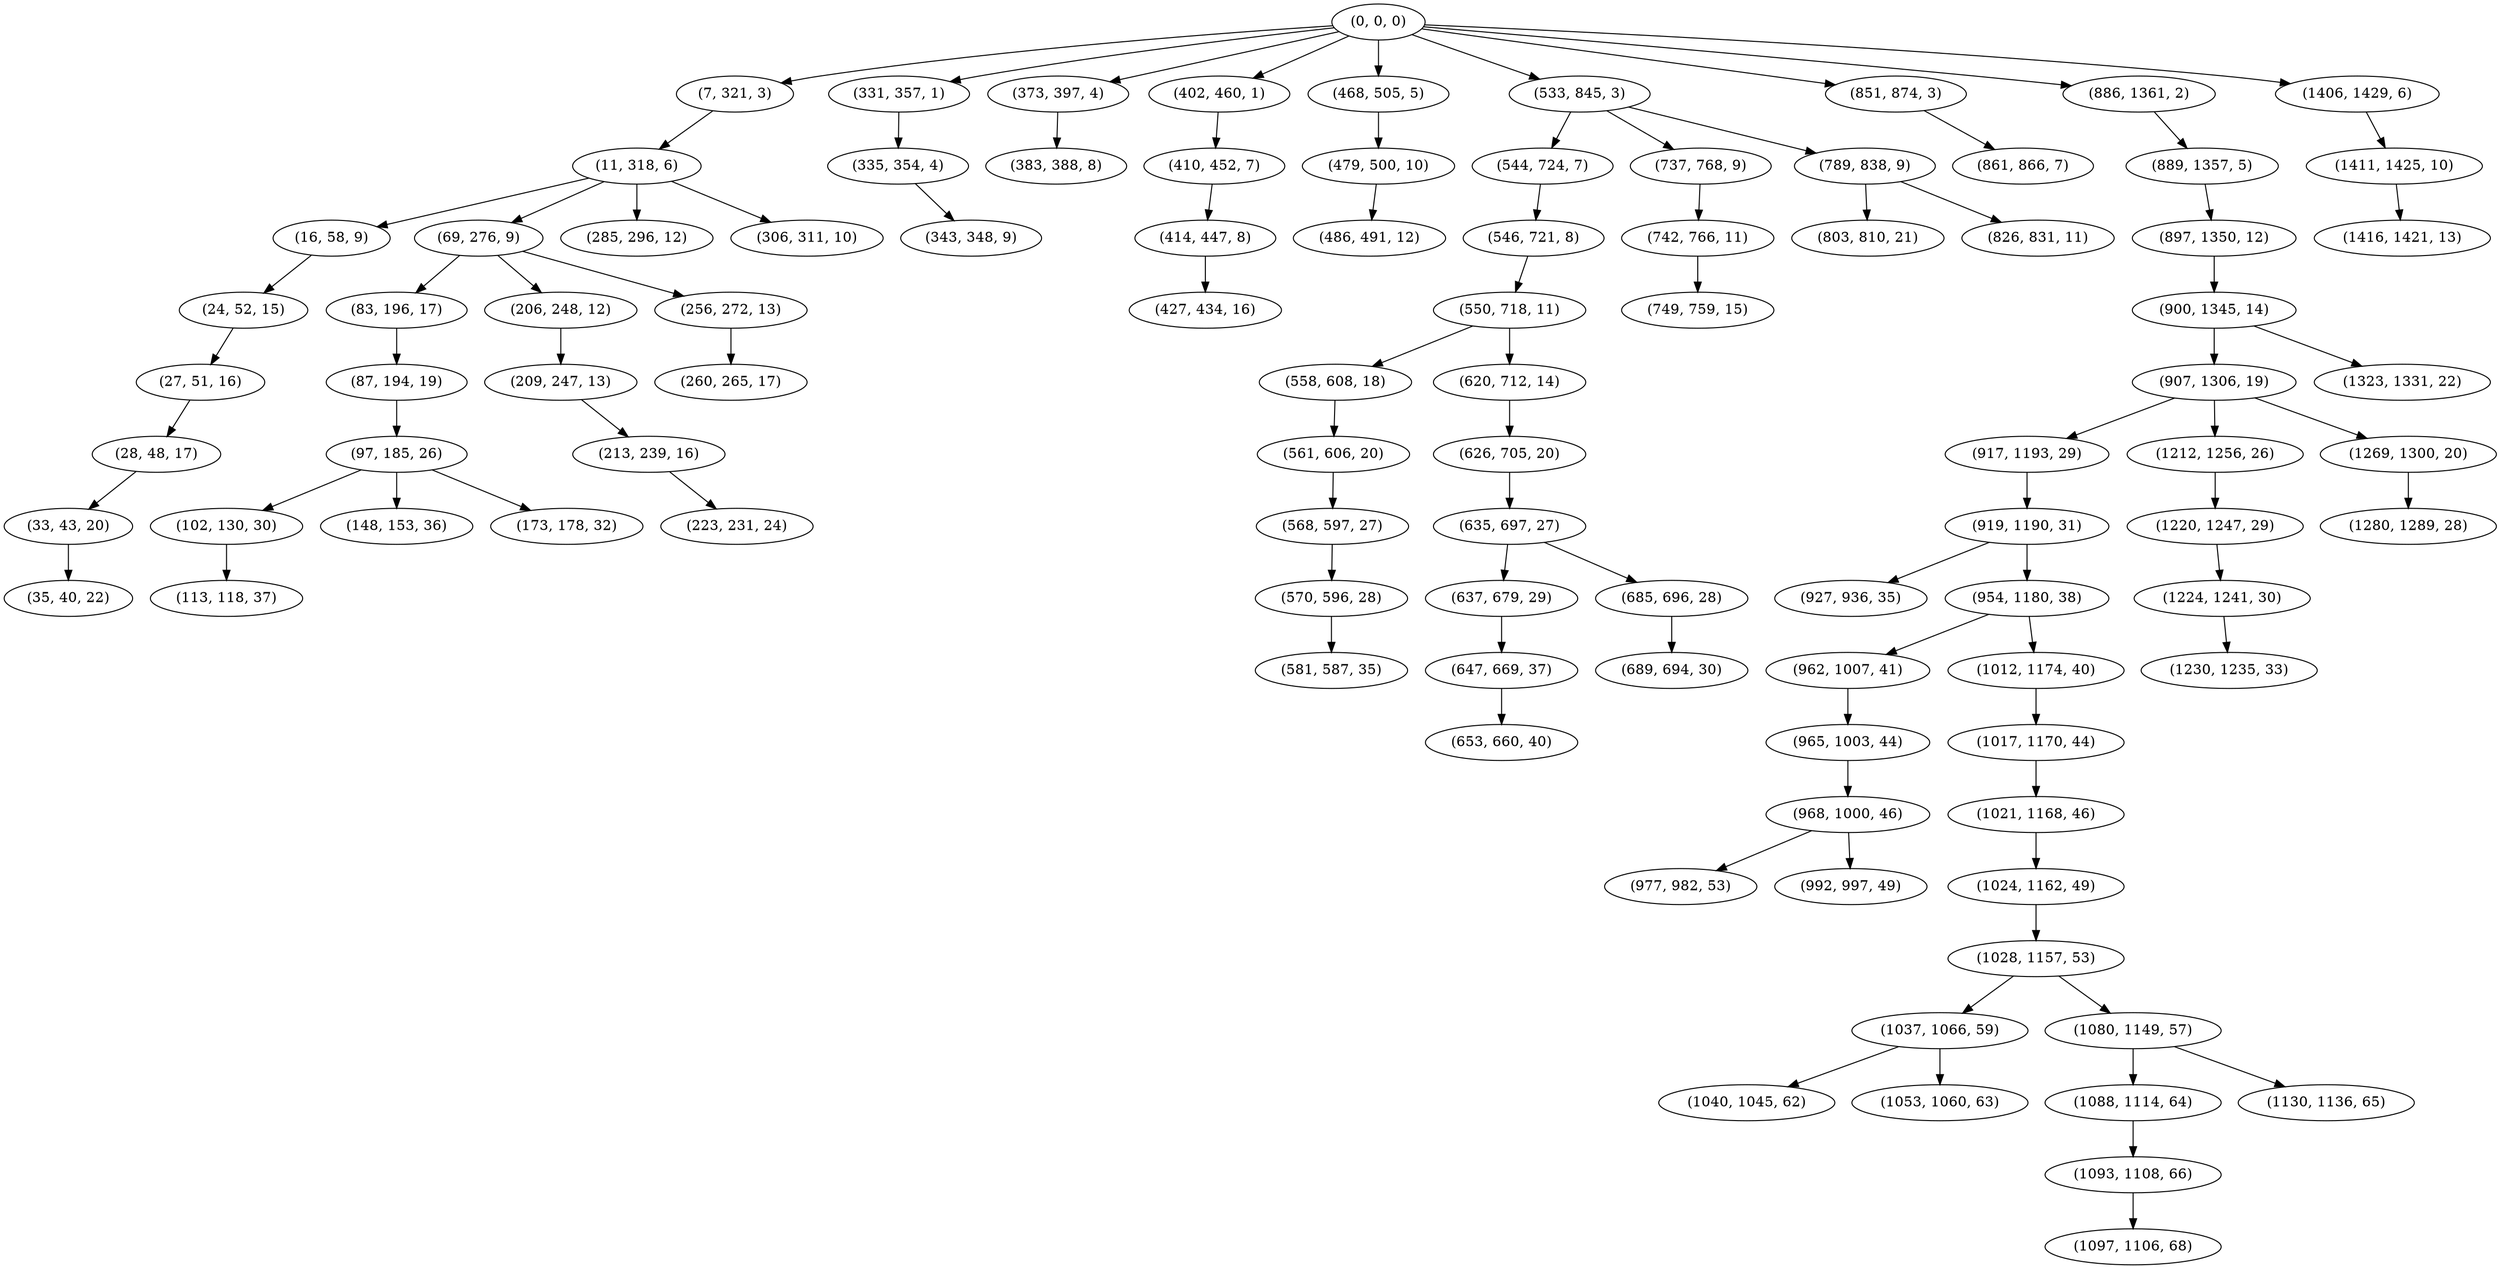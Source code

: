 digraph tree {
    "(0, 0, 0)";
    "(7, 321, 3)";
    "(11, 318, 6)";
    "(16, 58, 9)";
    "(24, 52, 15)";
    "(27, 51, 16)";
    "(28, 48, 17)";
    "(33, 43, 20)";
    "(35, 40, 22)";
    "(69, 276, 9)";
    "(83, 196, 17)";
    "(87, 194, 19)";
    "(97, 185, 26)";
    "(102, 130, 30)";
    "(113, 118, 37)";
    "(148, 153, 36)";
    "(173, 178, 32)";
    "(206, 248, 12)";
    "(209, 247, 13)";
    "(213, 239, 16)";
    "(223, 231, 24)";
    "(256, 272, 13)";
    "(260, 265, 17)";
    "(285, 296, 12)";
    "(306, 311, 10)";
    "(331, 357, 1)";
    "(335, 354, 4)";
    "(343, 348, 9)";
    "(373, 397, 4)";
    "(383, 388, 8)";
    "(402, 460, 1)";
    "(410, 452, 7)";
    "(414, 447, 8)";
    "(427, 434, 16)";
    "(468, 505, 5)";
    "(479, 500, 10)";
    "(486, 491, 12)";
    "(533, 845, 3)";
    "(544, 724, 7)";
    "(546, 721, 8)";
    "(550, 718, 11)";
    "(558, 608, 18)";
    "(561, 606, 20)";
    "(568, 597, 27)";
    "(570, 596, 28)";
    "(581, 587, 35)";
    "(620, 712, 14)";
    "(626, 705, 20)";
    "(635, 697, 27)";
    "(637, 679, 29)";
    "(647, 669, 37)";
    "(653, 660, 40)";
    "(685, 696, 28)";
    "(689, 694, 30)";
    "(737, 768, 9)";
    "(742, 766, 11)";
    "(749, 759, 15)";
    "(789, 838, 9)";
    "(803, 810, 21)";
    "(826, 831, 11)";
    "(851, 874, 3)";
    "(861, 866, 7)";
    "(886, 1361, 2)";
    "(889, 1357, 5)";
    "(897, 1350, 12)";
    "(900, 1345, 14)";
    "(907, 1306, 19)";
    "(917, 1193, 29)";
    "(919, 1190, 31)";
    "(927, 936, 35)";
    "(954, 1180, 38)";
    "(962, 1007, 41)";
    "(965, 1003, 44)";
    "(968, 1000, 46)";
    "(977, 982, 53)";
    "(992, 997, 49)";
    "(1012, 1174, 40)";
    "(1017, 1170, 44)";
    "(1021, 1168, 46)";
    "(1024, 1162, 49)";
    "(1028, 1157, 53)";
    "(1037, 1066, 59)";
    "(1040, 1045, 62)";
    "(1053, 1060, 63)";
    "(1080, 1149, 57)";
    "(1088, 1114, 64)";
    "(1093, 1108, 66)";
    "(1097, 1106, 68)";
    "(1130, 1136, 65)";
    "(1212, 1256, 26)";
    "(1220, 1247, 29)";
    "(1224, 1241, 30)";
    "(1230, 1235, 33)";
    "(1269, 1300, 20)";
    "(1280, 1289, 28)";
    "(1323, 1331, 22)";
    "(1406, 1429, 6)";
    "(1411, 1425, 10)";
    "(1416, 1421, 13)";
    "(0, 0, 0)" -> "(7, 321, 3)";
    "(0, 0, 0)" -> "(331, 357, 1)";
    "(0, 0, 0)" -> "(373, 397, 4)";
    "(0, 0, 0)" -> "(402, 460, 1)";
    "(0, 0, 0)" -> "(468, 505, 5)";
    "(0, 0, 0)" -> "(533, 845, 3)";
    "(0, 0, 0)" -> "(851, 874, 3)";
    "(0, 0, 0)" -> "(886, 1361, 2)";
    "(0, 0, 0)" -> "(1406, 1429, 6)";
    "(7, 321, 3)" -> "(11, 318, 6)";
    "(11, 318, 6)" -> "(16, 58, 9)";
    "(11, 318, 6)" -> "(69, 276, 9)";
    "(11, 318, 6)" -> "(285, 296, 12)";
    "(11, 318, 6)" -> "(306, 311, 10)";
    "(16, 58, 9)" -> "(24, 52, 15)";
    "(24, 52, 15)" -> "(27, 51, 16)";
    "(27, 51, 16)" -> "(28, 48, 17)";
    "(28, 48, 17)" -> "(33, 43, 20)";
    "(33, 43, 20)" -> "(35, 40, 22)";
    "(69, 276, 9)" -> "(83, 196, 17)";
    "(69, 276, 9)" -> "(206, 248, 12)";
    "(69, 276, 9)" -> "(256, 272, 13)";
    "(83, 196, 17)" -> "(87, 194, 19)";
    "(87, 194, 19)" -> "(97, 185, 26)";
    "(97, 185, 26)" -> "(102, 130, 30)";
    "(97, 185, 26)" -> "(148, 153, 36)";
    "(97, 185, 26)" -> "(173, 178, 32)";
    "(102, 130, 30)" -> "(113, 118, 37)";
    "(206, 248, 12)" -> "(209, 247, 13)";
    "(209, 247, 13)" -> "(213, 239, 16)";
    "(213, 239, 16)" -> "(223, 231, 24)";
    "(256, 272, 13)" -> "(260, 265, 17)";
    "(331, 357, 1)" -> "(335, 354, 4)";
    "(335, 354, 4)" -> "(343, 348, 9)";
    "(373, 397, 4)" -> "(383, 388, 8)";
    "(402, 460, 1)" -> "(410, 452, 7)";
    "(410, 452, 7)" -> "(414, 447, 8)";
    "(414, 447, 8)" -> "(427, 434, 16)";
    "(468, 505, 5)" -> "(479, 500, 10)";
    "(479, 500, 10)" -> "(486, 491, 12)";
    "(533, 845, 3)" -> "(544, 724, 7)";
    "(533, 845, 3)" -> "(737, 768, 9)";
    "(533, 845, 3)" -> "(789, 838, 9)";
    "(544, 724, 7)" -> "(546, 721, 8)";
    "(546, 721, 8)" -> "(550, 718, 11)";
    "(550, 718, 11)" -> "(558, 608, 18)";
    "(550, 718, 11)" -> "(620, 712, 14)";
    "(558, 608, 18)" -> "(561, 606, 20)";
    "(561, 606, 20)" -> "(568, 597, 27)";
    "(568, 597, 27)" -> "(570, 596, 28)";
    "(570, 596, 28)" -> "(581, 587, 35)";
    "(620, 712, 14)" -> "(626, 705, 20)";
    "(626, 705, 20)" -> "(635, 697, 27)";
    "(635, 697, 27)" -> "(637, 679, 29)";
    "(635, 697, 27)" -> "(685, 696, 28)";
    "(637, 679, 29)" -> "(647, 669, 37)";
    "(647, 669, 37)" -> "(653, 660, 40)";
    "(685, 696, 28)" -> "(689, 694, 30)";
    "(737, 768, 9)" -> "(742, 766, 11)";
    "(742, 766, 11)" -> "(749, 759, 15)";
    "(789, 838, 9)" -> "(803, 810, 21)";
    "(789, 838, 9)" -> "(826, 831, 11)";
    "(851, 874, 3)" -> "(861, 866, 7)";
    "(886, 1361, 2)" -> "(889, 1357, 5)";
    "(889, 1357, 5)" -> "(897, 1350, 12)";
    "(897, 1350, 12)" -> "(900, 1345, 14)";
    "(900, 1345, 14)" -> "(907, 1306, 19)";
    "(900, 1345, 14)" -> "(1323, 1331, 22)";
    "(907, 1306, 19)" -> "(917, 1193, 29)";
    "(907, 1306, 19)" -> "(1212, 1256, 26)";
    "(907, 1306, 19)" -> "(1269, 1300, 20)";
    "(917, 1193, 29)" -> "(919, 1190, 31)";
    "(919, 1190, 31)" -> "(927, 936, 35)";
    "(919, 1190, 31)" -> "(954, 1180, 38)";
    "(954, 1180, 38)" -> "(962, 1007, 41)";
    "(954, 1180, 38)" -> "(1012, 1174, 40)";
    "(962, 1007, 41)" -> "(965, 1003, 44)";
    "(965, 1003, 44)" -> "(968, 1000, 46)";
    "(968, 1000, 46)" -> "(977, 982, 53)";
    "(968, 1000, 46)" -> "(992, 997, 49)";
    "(1012, 1174, 40)" -> "(1017, 1170, 44)";
    "(1017, 1170, 44)" -> "(1021, 1168, 46)";
    "(1021, 1168, 46)" -> "(1024, 1162, 49)";
    "(1024, 1162, 49)" -> "(1028, 1157, 53)";
    "(1028, 1157, 53)" -> "(1037, 1066, 59)";
    "(1028, 1157, 53)" -> "(1080, 1149, 57)";
    "(1037, 1066, 59)" -> "(1040, 1045, 62)";
    "(1037, 1066, 59)" -> "(1053, 1060, 63)";
    "(1080, 1149, 57)" -> "(1088, 1114, 64)";
    "(1080, 1149, 57)" -> "(1130, 1136, 65)";
    "(1088, 1114, 64)" -> "(1093, 1108, 66)";
    "(1093, 1108, 66)" -> "(1097, 1106, 68)";
    "(1212, 1256, 26)" -> "(1220, 1247, 29)";
    "(1220, 1247, 29)" -> "(1224, 1241, 30)";
    "(1224, 1241, 30)" -> "(1230, 1235, 33)";
    "(1269, 1300, 20)" -> "(1280, 1289, 28)";
    "(1406, 1429, 6)" -> "(1411, 1425, 10)";
    "(1411, 1425, 10)" -> "(1416, 1421, 13)";
}
